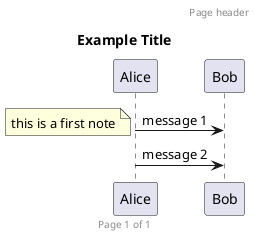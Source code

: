 @startuml note

header Page header
footer Page %page% of %lastpage%

title Example Title
Alice -> Bob : message 1
note left: this is a first note

Alice -> Bob : message 2
@enduml
